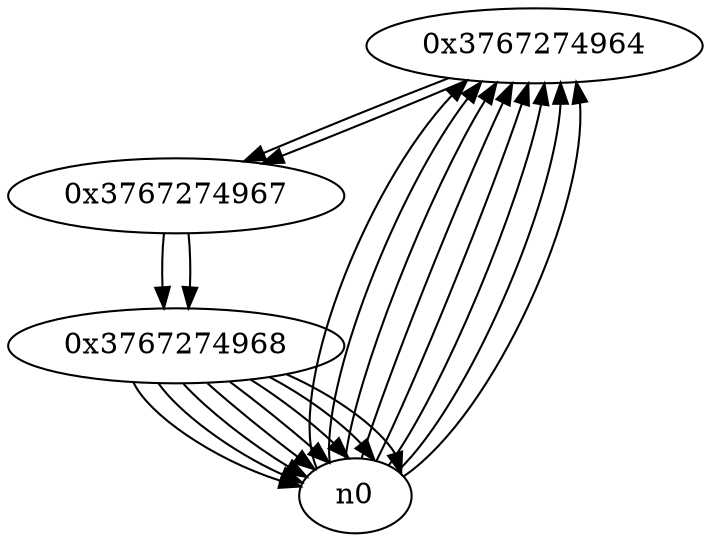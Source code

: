 digraph G{
/* nodes */
  n1 [label="0x3767274964"]
  n2 [label="0x3767274967"]
  n3 [label="0x3767274968"]
/* edges */
n1 -> n2;
n0 -> n1;
n0 -> n1;
n0 -> n1;
n0 -> n1;
n0 -> n1;
n0 -> n1;
n0 -> n1;
n0 -> n1;
n2 -> n3;
n1 -> n2;
n3 -> n0;
n3 -> n0;
n3 -> n0;
n3 -> n0;
n3 -> n0;
n3 -> n0;
n3 -> n0;
n3 -> n0;
n2 -> n3;
}

